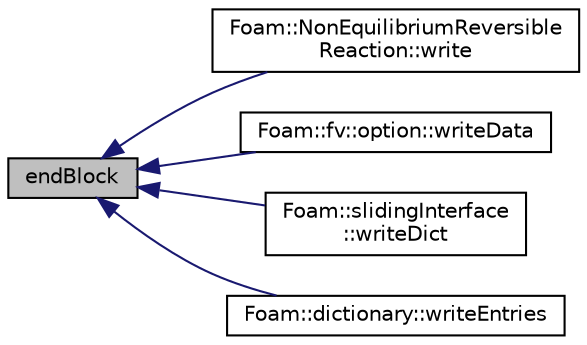 digraph "endBlock"
{
  bgcolor="transparent";
  edge [fontname="Helvetica",fontsize="10",labelfontname="Helvetica",labelfontsize="10"];
  node [fontname="Helvetica",fontsize="10",shape=record];
  rankdir="LR";
  Node1 [label="endBlock",height=0.2,width=0.4,color="black", fillcolor="grey75", style="filled" fontcolor="black"];
  Node1 -> Node2 [dir="back",color="midnightblue",fontsize="10",style="solid",fontname="Helvetica"];
  Node2 [label="Foam::NonEquilibriumReversible\lReaction::write",height=0.2,width=0.4,color="black",URL="$classFoam_1_1NonEquilibriumReversibleReaction.html#a0941061ad5a26be83b4107d05750ace6",tooltip="Write. "];
  Node1 -> Node3 [dir="back",color="midnightblue",fontsize="10",style="solid",fontname="Helvetica"];
  Node3 [label="Foam::fv::option::writeData",height=0.2,width=0.4,color="black",URL="$classFoam_1_1fv_1_1option.html#a54c0a6ca2f93398364a825981dbe4776",tooltip="Write the source properties. "];
  Node1 -> Node4 [dir="back",color="midnightblue",fontsize="10",style="solid",fontname="Helvetica"];
  Node4 [label="Foam::slidingInterface\l::writeDict",height=0.2,width=0.4,color="black",URL="$classFoam_1_1slidingInterface.html#af77027c10b89b764f28cf777c66c4be6",tooltip="Write dictionary. "];
  Node1 -> Node5 [dir="back",color="midnightblue",fontsize="10",style="solid",fontname="Helvetica"];
  Node5 [label="Foam::dictionary::writeEntries",height=0.2,width=0.4,color="black",URL="$classFoam_1_1dictionary.html#a6d6907eb765d5af0597a97e7deeeee38",tooltip="Write dictionary entries. "];
}
